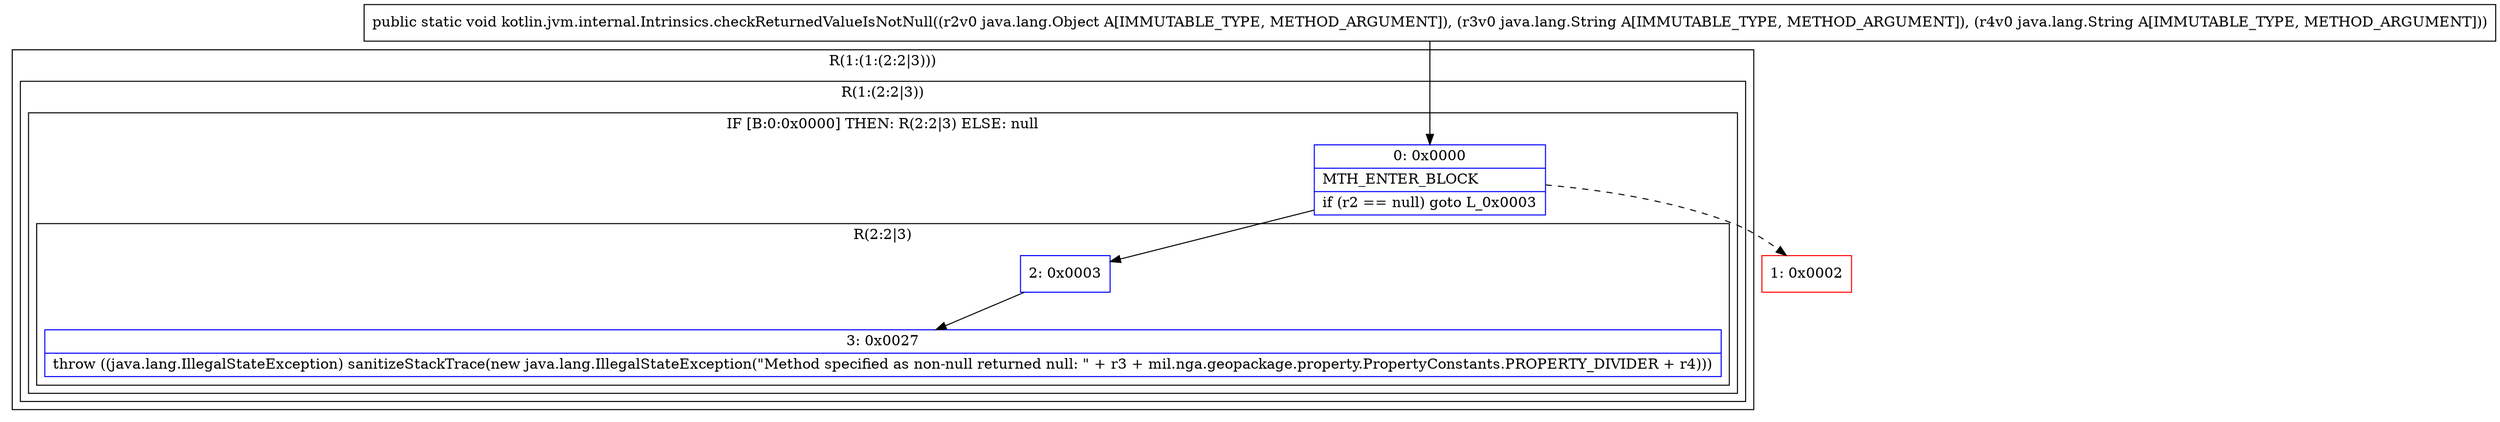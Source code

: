 digraph "CFG forkotlin.jvm.internal.Intrinsics.checkReturnedValueIsNotNull(Ljava\/lang\/Object;Ljava\/lang\/String;Ljava\/lang\/String;)V" {
subgraph cluster_Region_1185950018 {
label = "R(1:(1:(2:2|3)))";
node [shape=record,color=blue];
subgraph cluster_Region_505393253 {
label = "R(1:(2:2|3))";
node [shape=record,color=blue];
subgraph cluster_IfRegion_1139007825 {
label = "IF [B:0:0x0000] THEN: R(2:2|3) ELSE: null";
node [shape=record,color=blue];
Node_0 [shape=record,label="{0\:\ 0x0000|MTH_ENTER_BLOCK\l|if (r2 == null) goto L_0x0003\l}"];
subgraph cluster_Region_157126366 {
label = "R(2:2|3)";
node [shape=record,color=blue];
Node_2 [shape=record,label="{2\:\ 0x0003}"];
Node_3 [shape=record,label="{3\:\ 0x0027|throw ((java.lang.IllegalStateException) sanitizeStackTrace(new java.lang.IllegalStateException(\"Method specified as non\-null returned null: \" + r3 + mil.nga.geopackage.property.PropertyConstants.PROPERTY_DIVIDER + r4)))\l}"];
}
}
}
}
Node_1 [shape=record,color=red,label="{1\:\ 0x0002}"];
MethodNode[shape=record,label="{public static void kotlin.jvm.internal.Intrinsics.checkReturnedValueIsNotNull((r2v0 java.lang.Object A[IMMUTABLE_TYPE, METHOD_ARGUMENT]), (r3v0 java.lang.String A[IMMUTABLE_TYPE, METHOD_ARGUMENT]), (r4v0 java.lang.String A[IMMUTABLE_TYPE, METHOD_ARGUMENT])) }"];
MethodNode -> Node_0;
Node_0 -> Node_1[style=dashed];
Node_0 -> Node_2;
Node_2 -> Node_3;
}

